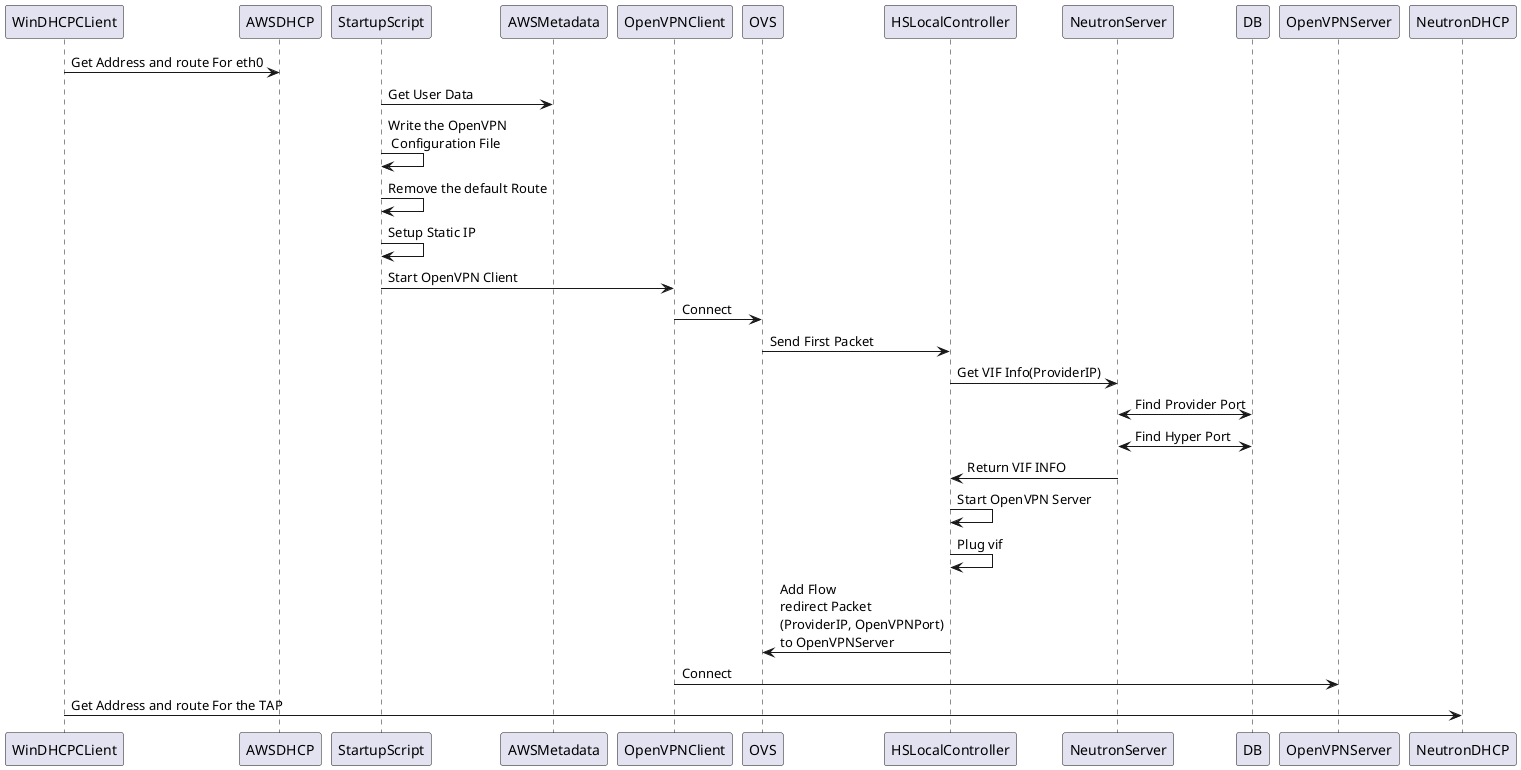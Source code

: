 @startuml

WinDHCPCLient -> AWSDHCP: Get Address and route For eth0
StartupScript -> AWSMetadata: Get User Data
StartupScript -> StartupScript: Write the OpenVPN\n Configuration File
StartupScript -> StartupScript: Remove the default Route
StartupScript -> StartupScript: Setup Static IP
StartupScript -> OpenVPNClient: Start OpenVPN Client
OpenVPNClient -> OVS: Connect
OVS -> HSLocalController: Send First Packet
HSLocalController -> NeutronServer: Get VIF Info(ProviderIP)
NeutronServer <-> DB: Find Provider Port
NeutronServer <-> DB: Find Hyper Port
NeutronServer -> HSLocalController: Return VIF INFO
HSLocalController -> HSLocalController: Start OpenVPN Server
HSLocalController -> HSLocalController: Plug vif
HSLocalController -> OVS: Add Flow\nredirect Packet\n(ProviderIP, OpenVPNPort)\nto OpenVPNServer 
OpenVPNClient -> OpenVPNServer: Connect
WinDHCPCLient -> NeutronDHCP: Get Address and route For the TAP

@enduml